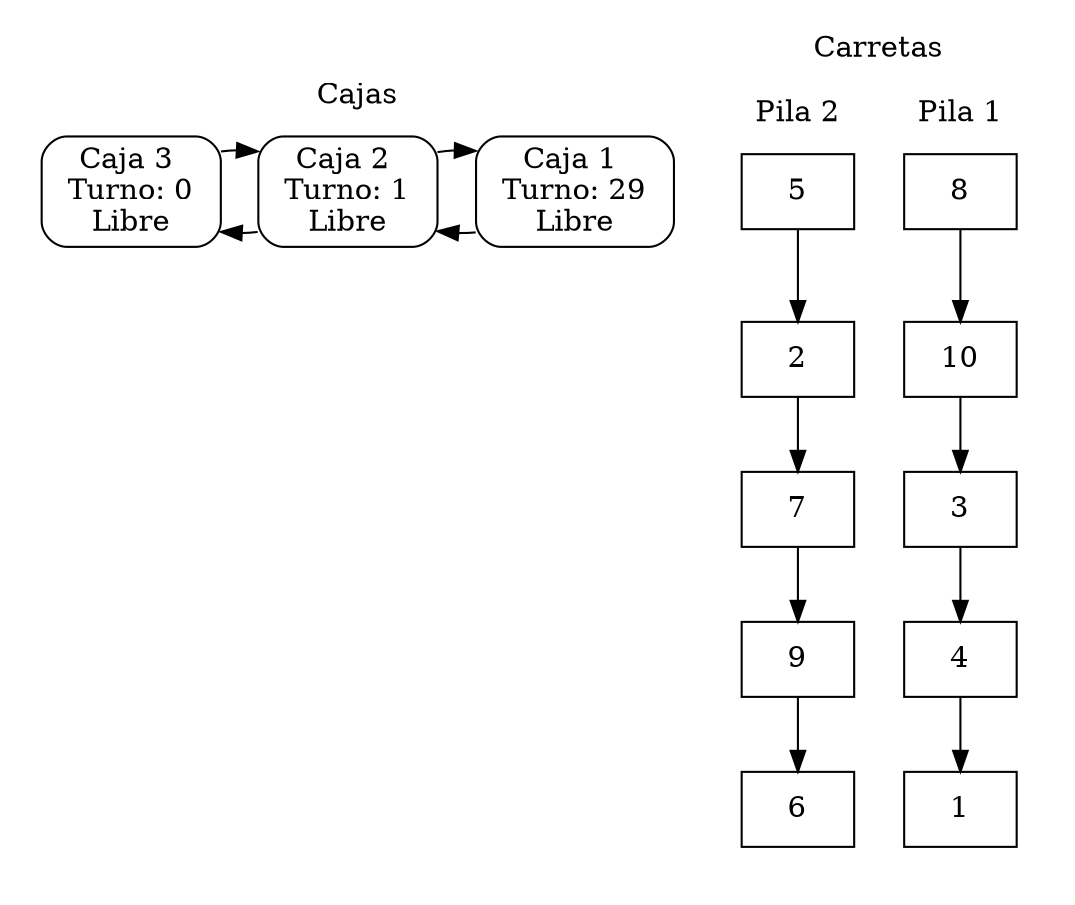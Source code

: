 digraph G{subgraph cluster_cajas {label = "Cajas";	style=filled;style=filled;color=white;node [style=rounded,color=black,shape=box];f1->f2[constraint=false];f1[label="Caja 1 
 Turno: 29 
 Libre "];f2->f3[constraint=false];f2->f1[constraint=false];f2[label="Caja 2 
 Turno: 1 
 Libre "];f3->f2[constraint=false];f3[label="Caja 3 
 Turno: 0 
 Libre "];}subgraph cluster_pagar{label = "Cola de espera a pagar";style=filled;style=filled;color=white;node [shape=box,color=black,style=rounded];}subgraph cluster_compras{label = " compras ";style=filled;style=filled;color=white;node [style=rounded,color=black,shape=box];}subgraph cluster_carretas{label ="Carretas";style=filled;color=white;subgraph cluster_b{label = " Pila 1 ";style=filled;style=filled;color=white;node [shape=box,color=black];b8->b10;b8[label=" 8 "];b10->b3;b10[label=" 10 "];b3->b4;b3[label=" 3 "];b4->b1;b4[label=" 4 "];b1[label=" 1 "];}subgraph cluster_c{label = " Pila 2 ";style=filled;style=filled;color=white;node [shape=box,color=black];c5->c2;c5[label=" 5 "];c2->c7;c2[label=" 2 "];c7->c9;c7[label=" 7 "];c9->c6;c9[label=" 9 "];c6[label=" 6 "];}}subgraph cluster_a{label = " Cola de espera ";style=filled;style=filled;color=white;node [shape=box,color=black];} }